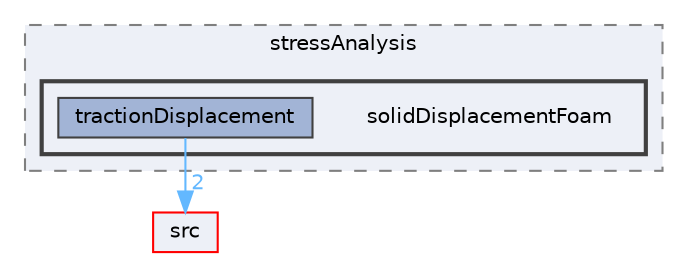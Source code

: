 digraph "applications/solvers/stressAnalysis/solidDisplacementFoam"
{
 // LATEX_PDF_SIZE
  bgcolor="transparent";
  edge [fontname=Helvetica,fontsize=10,labelfontname=Helvetica,labelfontsize=10];
  node [fontname=Helvetica,fontsize=10,shape=box,height=0.2,width=0.4];
  compound=true
  subgraph clusterdir_c2f3eabbeeedbb03170a2b89f2b5145e {
    graph [ bgcolor="#edf0f7", pencolor="grey50", label="stressAnalysis", fontname=Helvetica,fontsize=10 style="filled,dashed", URL="dir_c2f3eabbeeedbb03170a2b89f2b5145e.html",tooltip=""]
  subgraph clusterdir_7ea3f7dfc8497c6b2ba5ad1ea80f5b62 {
    graph [ bgcolor="#edf0f7", pencolor="grey25", label="", fontname=Helvetica,fontsize=10 style="filled,bold", URL="dir_7ea3f7dfc8497c6b2ba5ad1ea80f5b62.html",tooltip=""]
    dir_7ea3f7dfc8497c6b2ba5ad1ea80f5b62 [shape=plaintext, label="solidDisplacementFoam"];
  dir_907233868b146455d359ed189a070140 [label="tractionDisplacement", fillcolor="#a2b4d6", color="grey25", style="filled", URL="dir_907233868b146455d359ed189a070140.html",tooltip=""];
  }
  }
  dir_68267d1309a1af8e8297ef4c3efbcdba [label="src", fillcolor="#edf0f7", color="red", style="filled", URL="dir_68267d1309a1af8e8297ef4c3efbcdba.html",tooltip=""];
  dir_907233868b146455d359ed189a070140->dir_68267d1309a1af8e8297ef4c3efbcdba [headlabel="2", labeldistance=1.5 headhref="dir_004088_003729.html" href="dir_004088_003729.html" color="steelblue1" fontcolor="steelblue1"];
}
